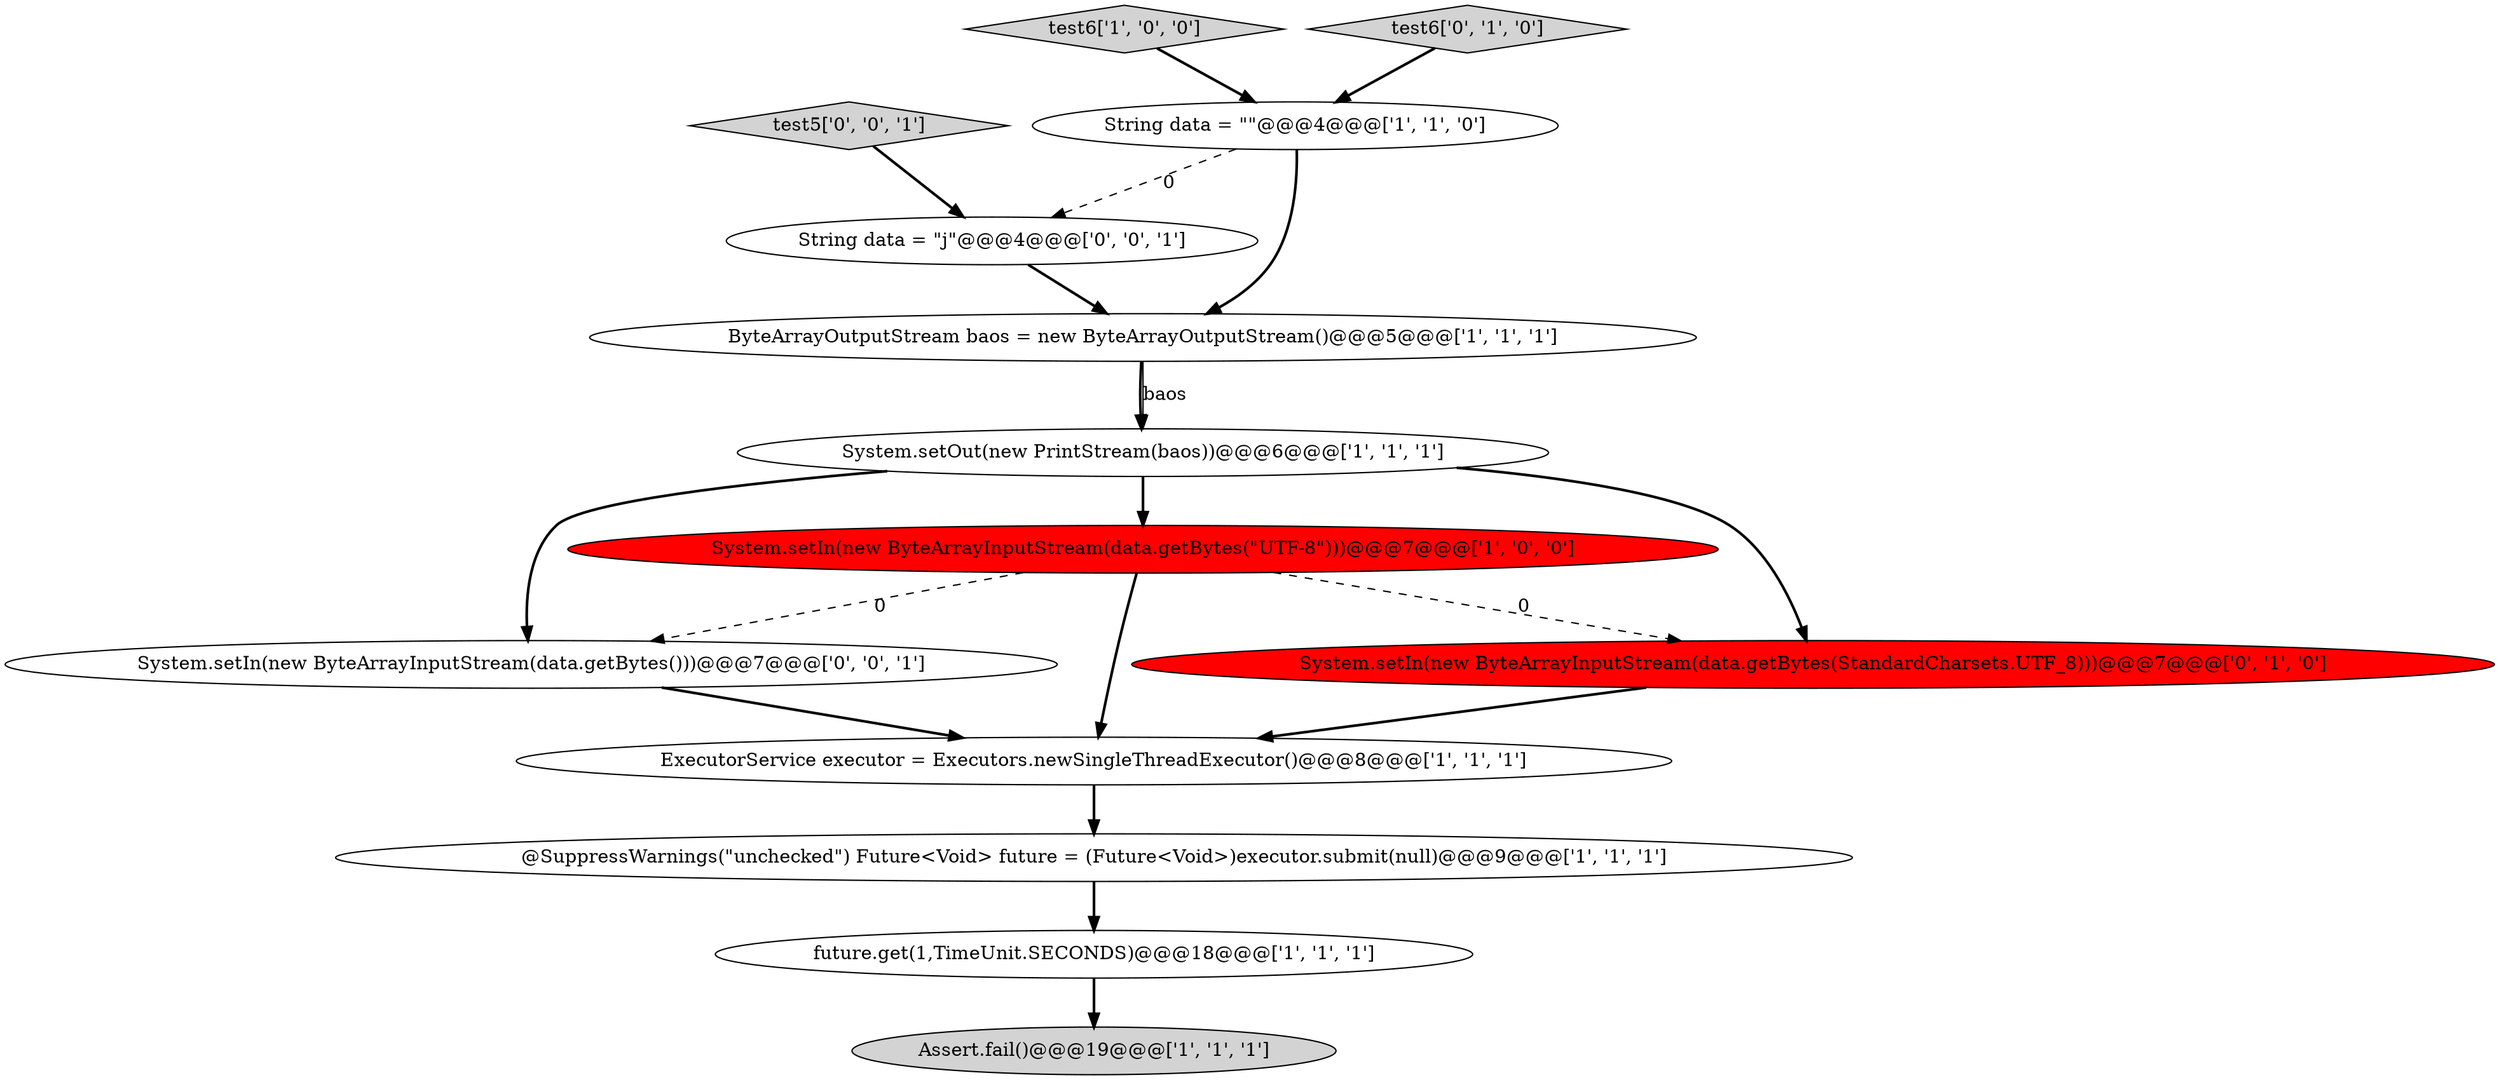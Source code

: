 digraph {
5 [style = filled, label = "@SuppressWarnings(\"unchecked\") Future<Void> future = (Future<Void>)executor.submit(null)@@@9@@@['1', '1', '1']", fillcolor = white, shape = ellipse image = "AAA0AAABBB1BBB"];
12 [style = filled, label = "String data = \"j\"@@@4@@@['0', '0', '1']", fillcolor = white, shape = ellipse image = "AAA0AAABBB3BBB"];
8 [style = filled, label = "ByteArrayOutputStream baos = new ByteArrayOutputStream()@@@5@@@['1', '1', '1']", fillcolor = white, shape = ellipse image = "AAA0AAABBB1BBB"];
3 [style = filled, label = "Assert.fail()@@@19@@@['1', '1', '1']", fillcolor = lightgray, shape = ellipse image = "AAA0AAABBB1BBB"];
2 [style = filled, label = "ExecutorService executor = Executors.newSingleThreadExecutor()@@@8@@@['1', '1', '1']", fillcolor = white, shape = ellipse image = "AAA0AAABBB1BBB"];
6 [style = filled, label = "future.get(1,TimeUnit.SECONDS)@@@18@@@['1', '1', '1']", fillcolor = white, shape = ellipse image = "AAA0AAABBB1BBB"];
4 [style = filled, label = "System.setIn(new ByteArrayInputStream(data.getBytes(\"UTF-8\")))@@@7@@@['1', '0', '0']", fillcolor = red, shape = ellipse image = "AAA1AAABBB1BBB"];
0 [style = filled, label = "System.setOut(new PrintStream(baos))@@@6@@@['1', '1', '1']", fillcolor = white, shape = ellipse image = "AAA0AAABBB1BBB"];
13 [style = filled, label = "test5['0', '0', '1']", fillcolor = lightgray, shape = diamond image = "AAA0AAABBB3BBB"];
10 [style = filled, label = "System.setIn(new ByteArrayInputStream(data.getBytes(StandardCharsets.UTF_8)))@@@7@@@['0', '1', '0']", fillcolor = red, shape = ellipse image = "AAA1AAABBB2BBB"];
11 [style = filled, label = "System.setIn(new ByteArrayInputStream(data.getBytes()))@@@7@@@['0', '0', '1']", fillcolor = white, shape = ellipse image = "AAA0AAABBB3BBB"];
1 [style = filled, label = "String data = \"\"@@@4@@@['1', '1', '0']", fillcolor = white, shape = ellipse image = "AAA0AAABBB1BBB"];
7 [style = filled, label = "test6['1', '0', '0']", fillcolor = lightgray, shape = diamond image = "AAA0AAABBB1BBB"];
9 [style = filled, label = "test6['0', '1', '0']", fillcolor = lightgray, shape = diamond image = "AAA0AAABBB2BBB"];
8->0 [style = bold, label=""];
6->3 [style = bold, label=""];
0->11 [style = bold, label=""];
1->12 [style = dashed, label="0"];
10->2 [style = bold, label=""];
0->10 [style = bold, label=""];
7->1 [style = bold, label=""];
1->8 [style = bold, label=""];
4->2 [style = bold, label=""];
5->6 [style = bold, label=""];
9->1 [style = bold, label=""];
13->12 [style = bold, label=""];
4->10 [style = dashed, label="0"];
4->11 [style = dashed, label="0"];
0->4 [style = bold, label=""];
12->8 [style = bold, label=""];
8->0 [style = solid, label="baos"];
11->2 [style = bold, label=""];
2->5 [style = bold, label=""];
}
